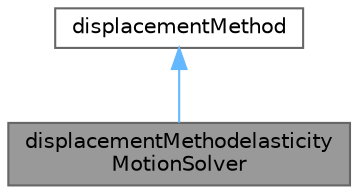 digraph "displacementMethodelasticityMotionSolver"
{
 // LATEX_PDF_SIZE
  bgcolor="transparent";
  edge [fontname=Helvetica,fontsize=10,labelfontname=Helvetica,labelfontsize=10];
  node [fontname=Helvetica,fontsize=10,shape=box,height=0.2,width=0.4];
  Node1 [id="Node000001",label="displacementMethodelasticity\lMotionSolver",height=0.2,width=0.4,color="gray40", fillcolor="grey60", style="filled", fontcolor="black",tooltip="Wrapper class for the elasticityMotionSolver motion solver."];
  Node2 -> Node1 [id="edge1_Node000001_Node000002",dir="back",color="steelblue1",style="solid",tooltip=" "];
  Node2 [id="Node000002",label="displacementMethod",height=0.2,width=0.4,color="gray40", fillcolor="white", style="filled",URL="$classFoam_1_1displacementMethod.html",tooltip="Abstract base class for displacement methods, which are a set or wrapper classes allowing to change t..."];
}
